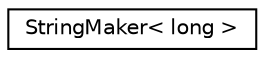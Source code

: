digraph "Graphical Class Hierarchy"
{
  edge [fontname="Helvetica",fontsize="10",labelfontname="Helvetica",labelfontsize="10"];
  node [fontname="Helvetica",fontsize="10",shape=record];
  rankdir="LR";
  Node1 [label="StringMaker\< long \>",height=0.2,width=0.4,color="black", fillcolor="white", style="filled",URL="$structCatch_1_1StringMaker_3_01long_01_4.html"];
}
